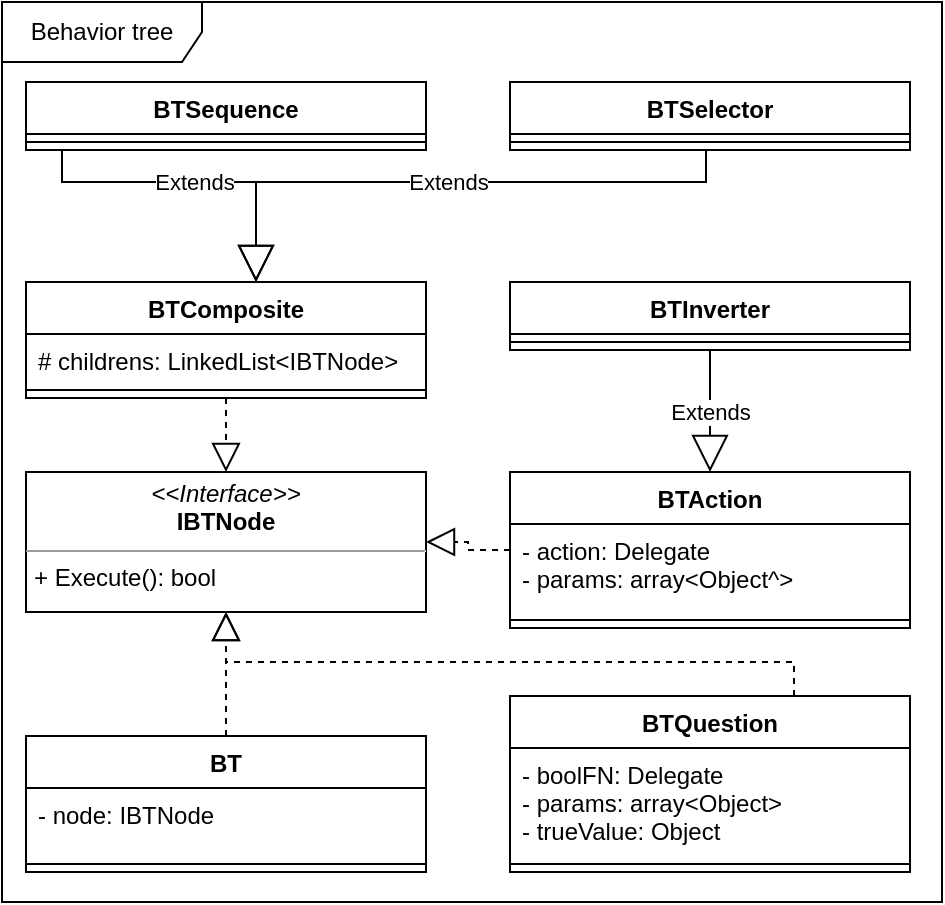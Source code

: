 <mxfile pages="1" version="11.2.5" type="device"><diagram id="Wvr_ubyAnRlRtef3sErQ" name="Page-1"><mxGraphModel dx="1502" dy="1044" grid="1" gridSize="10" guides="1" tooltips="1" connect="1" arrows="1" fold="1" page="0" pageScale="1" pageWidth="827" pageHeight="1169" math="0" shadow="0"><root><mxCell id="0"/><mxCell id="1" parent="0"/><mxCell id="k2kzMSZHiE_vDQgDPuoE-1" value="BTComposite" style="swimlane;fontStyle=1;align=center;verticalAlign=top;childLayout=stackLayout;horizontal=1;startSize=26;horizontalStack=0;resizeParent=1;resizeParentMax=0;resizeLast=0;collapsible=1;marginBottom=0;" parent="1" vertex="1"><mxGeometry x="-78" y="-80" width="200" height="58" as="geometry"/></mxCell><mxCell id="k2kzMSZHiE_vDQgDPuoE-2" value="# childrens: LinkedList&lt;IBTNode&gt;" style="text;strokeColor=none;fillColor=none;align=left;verticalAlign=top;spacingLeft=4;spacingRight=4;overflow=hidden;rotatable=0;points=[[0,0.5],[1,0.5]];portConstraint=eastwest;" parent="k2kzMSZHiE_vDQgDPuoE-1" vertex="1"><mxGeometry y="26" width="200" height="24" as="geometry"/></mxCell><mxCell id="k2kzMSZHiE_vDQgDPuoE-3" value="" style="line;strokeWidth=1;fillColor=none;align=left;verticalAlign=middle;spacingTop=-1;spacingLeft=3;spacingRight=3;rotatable=0;labelPosition=right;points=[];portConstraint=eastwest;" parent="k2kzMSZHiE_vDQgDPuoE-1" vertex="1"><mxGeometry y="50" width="200" height="8" as="geometry"/></mxCell><mxCell id="k2kzMSZHiE_vDQgDPuoE-5" value="BTSelector" style="swimlane;fontStyle=1;align=center;verticalAlign=top;childLayout=stackLayout;horizontal=1;startSize=26;horizontalStack=0;resizeParent=1;resizeParentMax=0;resizeLast=0;collapsible=1;marginBottom=0;" parent="1" vertex="1"><mxGeometry x="164" y="-180" width="200" height="34" as="geometry"/></mxCell><mxCell id="k2kzMSZHiE_vDQgDPuoE-7" value="" style="line;strokeWidth=1;fillColor=none;align=left;verticalAlign=middle;spacingTop=-1;spacingLeft=3;spacingRight=3;rotatable=0;labelPosition=right;points=[];portConstraint=eastwest;" parent="k2kzMSZHiE_vDQgDPuoE-5" vertex="1"><mxGeometry y="26" width="200" height="8" as="geometry"/></mxCell><mxCell id="k2kzMSZHiE_vDQgDPuoE-13" value="BTInverter" style="swimlane;fontStyle=1;align=center;verticalAlign=top;childLayout=stackLayout;horizontal=1;startSize=26;horizontalStack=0;resizeParent=1;resizeParentMax=0;resizeLast=0;collapsible=1;marginBottom=0;" parent="1" vertex="1"><mxGeometry x="164" y="-80" width="200" height="34" as="geometry"/></mxCell><mxCell id="k2kzMSZHiE_vDQgDPuoE-15" value="" style="line;strokeWidth=1;fillColor=none;align=left;verticalAlign=middle;spacingTop=-1;spacingLeft=3;spacingRight=3;rotatable=0;labelPosition=right;points=[];portConstraint=eastwest;" parent="k2kzMSZHiE_vDQgDPuoE-13" vertex="1"><mxGeometry y="26" width="200" height="8" as="geometry"/></mxCell><mxCell id="6yCMZhBPnVVvQMIoLUHg-4" value="BTAction" style="swimlane;fontStyle=1;align=center;verticalAlign=top;childLayout=stackLayout;horizontal=1;startSize=26;horizontalStack=0;resizeParent=1;resizeParentMax=0;resizeLast=0;collapsible=1;marginBottom=0;" parent="1" vertex="1"><mxGeometry x="164" y="15" width="200" height="78" as="geometry"/></mxCell><mxCell id="6yCMZhBPnVVvQMIoLUHg-5" value="- action: Delegate&#10;- params: array&lt;Object^&gt;" style="text;strokeColor=none;fillColor=none;align=left;verticalAlign=top;spacingLeft=4;spacingRight=4;overflow=hidden;rotatable=0;points=[[0,0.5],[1,0.5]];portConstraint=eastwest;" parent="6yCMZhBPnVVvQMIoLUHg-4" vertex="1"><mxGeometry y="26" width="200" height="44" as="geometry"/></mxCell><mxCell id="6yCMZhBPnVVvQMIoLUHg-6" value="" style="line;strokeWidth=1;fillColor=none;align=left;verticalAlign=middle;spacingTop=-1;spacingLeft=3;spacingRight=3;rotatable=0;labelPosition=right;points=[];portConstraint=eastwest;" parent="6yCMZhBPnVVvQMIoLUHg-4" vertex="1"><mxGeometry y="70" width="200" height="8" as="geometry"/></mxCell><mxCell id="6yCMZhBPnVVvQMIoLUHg-10" value="BTQuestion" style="swimlane;fontStyle=1;align=center;verticalAlign=top;childLayout=stackLayout;horizontal=1;startSize=26;horizontalStack=0;resizeParent=1;resizeParentMax=0;resizeLast=0;collapsible=1;marginBottom=0;" parent="1" vertex="1"><mxGeometry x="164" y="127" width="200" height="88" as="geometry"/></mxCell><mxCell id="6yCMZhBPnVVvQMIoLUHg-11" value="- boolFN: Delegate&#10;- params: array&lt;Object&gt;&#10;- trueValue: Object" style="text;strokeColor=none;fillColor=none;align=left;verticalAlign=top;spacingLeft=4;spacingRight=4;overflow=hidden;rotatable=0;points=[[0,0.5],[1,0.5]];portConstraint=eastwest;" parent="6yCMZhBPnVVvQMIoLUHg-10" vertex="1"><mxGeometry y="26" width="200" height="54" as="geometry"/></mxCell><mxCell id="6yCMZhBPnVVvQMIoLUHg-12" value="" style="line;strokeWidth=1;fillColor=none;align=left;verticalAlign=middle;spacingTop=-1;spacingLeft=3;spacingRight=3;rotatable=0;labelPosition=right;points=[];portConstraint=eastwest;" parent="6yCMZhBPnVVvQMIoLUHg-10" vertex="1"><mxGeometry y="80" width="200" height="8" as="geometry"/></mxCell><mxCell id="uM7cYvIvgf4TXDo8hxwP-1" value="Extends" style="endArrow=block;endSize=16;endFill=0;html=1;edgeStyle=orthogonalEdgeStyle;rounded=0;" edge="1" parent="1" source="k2kzMSZHiE_vDQgDPuoE-13" target="6yCMZhBPnVVvQMIoLUHg-4"><mxGeometry width="160" relative="1" as="geometry"><mxPoint x="-475" y="420" as="sourcePoint"/><mxPoint x="-315" y="420" as="targetPoint"/></mxGeometry></mxCell><mxCell id="uM7cYvIvgf4TXDo8hxwP-2" value="" style="endArrow=block;dashed=1;endFill=0;endSize=12;html=1;edgeStyle=orthogonalEdgeStyle;rounded=0;" edge="1" parent="1" source="6yCMZhBPnVVvQMIoLUHg-10" target="uM7cYvIvgf4TXDo8hxwP-17"><mxGeometry width="160" relative="1" as="geometry"><mxPoint x="-320" y="357" as="sourcePoint"/><mxPoint x="-185" y="156" as="targetPoint"/><Array as="points"><mxPoint x="306" y="110"/><mxPoint x="22" y="110"/></Array></mxGeometry></mxCell><mxCell id="uM7cYvIvgf4TXDo8hxwP-3" value="" style="endArrow=block;dashed=1;endFill=0;endSize=12;html=1;edgeStyle=orthogonalEdgeStyle;rounded=0;" edge="1" parent="1" source="6yCMZhBPnVVvQMIoLUHg-4" target="uM7cYvIvgf4TXDo8hxwP-17"><mxGeometry width="160" relative="1" as="geometry"><mxPoint x="-80" y="261" as="sourcePoint"/><mxPoint x="-185" y="156" as="targetPoint"/></mxGeometry></mxCell><mxCell id="uM7cYvIvgf4TXDo8hxwP-4" value="Behavior tree" style="shape=umlFrame;whiteSpace=wrap;html=1;width=100;height=30;" vertex="1" parent="1"><mxGeometry x="-90" y="-220" width="470" height="450" as="geometry"/></mxCell><mxCell id="uM7cYvIvgf4TXDo8hxwP-6" value="" style="endArrow=block;dashed=1;endFill=0;endSize=12;html=1;edgeStyle=orthogonalEdgeStyle;rounded=0;" edge="1" parent="1" source="k2kzMSZHiE_vDQgDPuoE-1" target="uM7cYvIvgf4TXDo8hxwP-17"><mxGeometry width="160" relative="1" as="geometry"><mxPoint x="40" y="327" as="sourcePoint"/><mxPoint x="-185" y="149" as="targetPoint"/></mxGeometry></mxCell><mxCell id="uM7cYvIvgf4TXDo8hxwP-7" value="Extends" style="endArrow=block;endSize=16;endFill=0;html=1;edgeStyle=orthogonalEdgeStyle;rounded=0;" edge="1" parent="1" source="k2kzMSZHiE_vDQgDPuoE-5" target="k2kzMSZHiE_vDQgDPuoE-1"><mxGeometry width="160" relative="1" as="geometry"><mxPoint x="360" y="369" as="sourcePoint"/><mxPoint x="270" y="360" as="targetPoint"/><Array as="points"><mxPoint x="262" y="-130"/><mxPoint x="37" y="-130"/></Array></mxGeometry></mxCell><mxCell id="uM7cYvIvgf4TXDo8hxwP-8" value="BTSequence" style="swimlane;fontStyle=1;align=center;verticalAlign=top;childLayout=stackLayout;horizontal=1;startSize=26;horizontalStack=0;resizeParent=1;resizeParentMax=0;resizeLast=0;collapsible=1;marginBottom=0;" vertex="1" parent="1"><mxGeometry x="-78" y="-180" width="200" height="34" as="geometry"/></mxCell><mxCell id="uM7cYvIvgf4TXDo8hxwP-10" value="" style="line;strokeWidth=1;fillColor=none;align=left;verticalAlign=middle;spacingTop=-1;spacingLeft=3;spacingRight=3;rotatable=0;labelPosition=right;points=[];portConstraint=eastwest;" vertex="1" parent="uM7cYvIvgf4TXDo8hxwP-8"><mxGeometry y="26" width="200" height="8" as="geometry"/></mxCell><mxCell id="uM7cYvIvgf4TXDo8hxwP-12" value="Extends" style="endArrow=block;endSize=16;endFill=0;html=1;edgeStyle=orthogonalEdgeStyle;rounded=0;" edge="1" parent="1" source="uM7cYvIvgf4TXDo8hxwP-8" target="k2kzMSZHiE_vDQgDPuoE-1"><mxGeometry width="160" relative="1" as="geometry"><mxPoint x="400" y="-7" as="sourcePoint"/><mxPoint x="270" y="-16" as="targetPoint"/><Array as="points"><mxPoint x="-60" y="-130"/><mxPoint x="37" y="-130"/></Array></mxGeometry></mxCell><mxCell id="uM7cYvIvgf4TXDo8hxwP-13" value="BT" style="swimlane;fontStyle=1;align=center;verticalAlign=top;childLayout=stackLayout;horizontal=1;startSize=26;horizontalStack=0;resizeParent=1;resizeParentMax=0;resizeLast=0;collapsible=1;marginBottom=0;" vertex="1" parent="1"><mxGeometry x="-78" y="147" width="200" height="68" as="geometry"/></mxCell><mxCell id="uM7cYvIvgf4TXDo8hxwP-14" value="- node: IBTNode" style="text;strokeColor=none;fillColor=none;align=left;verticalAlign=top;spacingLeft=4;spacingRight=4;overflow=hidden;rotatable=0;points=[[0,0.5],[1,0.5]];portConstraint=eastwest;" vertex="1" parent="uM7cYvIvgf4TXDo8hxwP-13"><mxGeometry y="26" width="200" height="34" as="geometry"/></mxCell><mxCell id="uM7cYvIvgf4TXDo8hxwP-15" value="" style="line;strokeWidth=1;fillColor=none;align=left;verticalAlign=middle;spacingTop=-1;spacingLeft=3;spacingRight=3;rotatable=0;labelPosition=right;points=[];portConstraint=eastwest;" vertex="1" parent="uM7cYvIvgf4TXDo8hxwP-13"><mxGeometry y="60" width="200" height="8" as="geometry"/></mxCell><mxCell id="uM7cYvIvgf4TXDo8hxwP-16" value="" style="endArrow=block;dashed=1;endFill=0;endSize=12;html=1;edgeStyle=orthogonalEdgeStyle;rounded=0;" edge="1" parent="1" source="uM7cYvIvgf4TXDo8hxwP-13" target="uM7cYvIvgf4TXDo8hxwP-17"><mxGeometry width="160" relative="1" as="geometry"><mxPoint x="-255" y="367" as="sourcePoint"/><mxPoint x="-240" y="131" as="targetPoint"/></mxGeometry></mxCell><mxCell id="uM7cYvIvgf4TXDo8hxwP-17" value="&lt;p style=&quot;margin: 0px ; margin-top: 4px ; text-align: center&quot;&gt;&lt;i&gt;&amp;lt;&amp;lt;Interface&amp;gt;&amp;gt;&lt;/i&gt;&lt;br&gt;&lt;b&gt;IBTNode&lt;/b&gt;&lt;br&gt;&lt;/p&gt;&lt;hr size=&quot;1&quot;&gt;&lt;p style=&quot;margin: 0px ; margin-left: 4px&quot;&gt;&lt;/p&gt;&lt;p style=&quot;margin: 0px ; margin-left: 4px&quot;&gt;+ Execute(): bool&lt;br&gt;&lt;/p&gt;" style="verticalAlign=top;align=left;overflow=fill;fontSize=12;fontFamily=Helvetica;html=1;" vertex="1" parent="1"><mxGeometry x="-78" y="15" width="200" height="70" as="geometry"/></mxCell></root></mxGraphModel></diagram></mxfile>